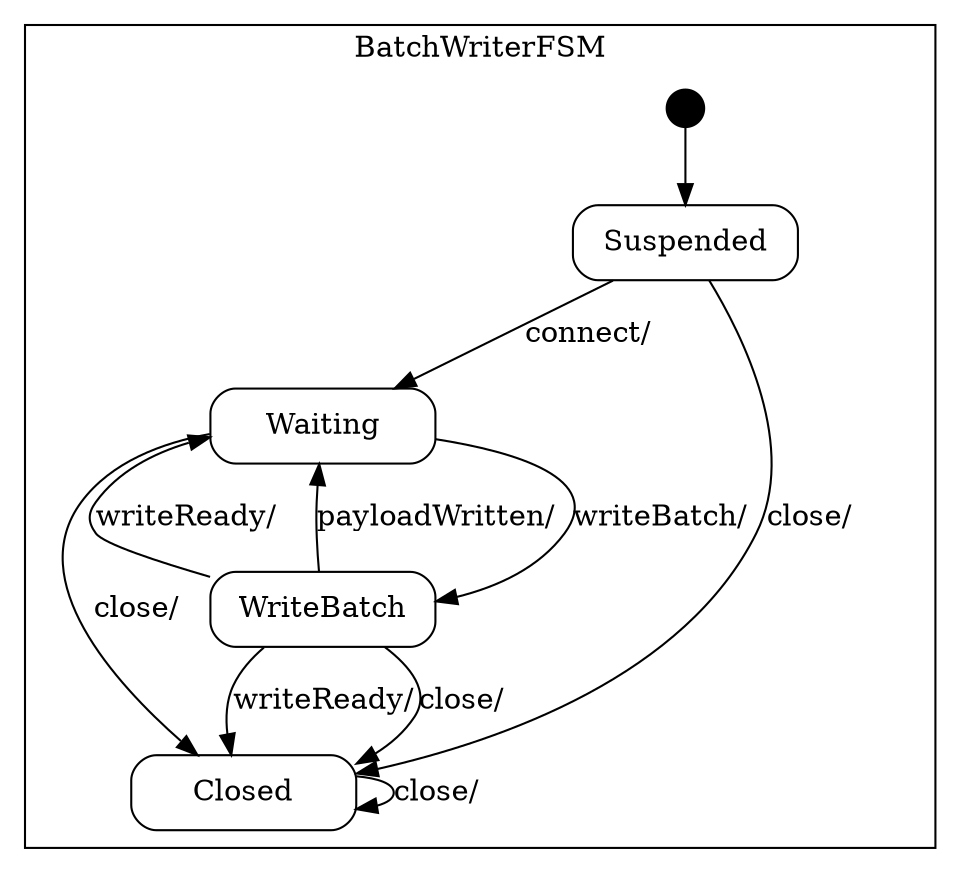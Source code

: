 digraph BatchWriter {

    node
        [shape=Mrecord width=1.5];

    subgraph cluster_BatchWriterFSM {

        label="BatchWriterFSM";

        //
        // States (Nodes)
        //

        "BatchWriterFSM::Suspended"
            [label="{Suspended}"];

        "BatchWriterFSM::Waiting"
            [label="{Waiting}"];

        "BatchWriterFSM::WriteBatch"
            [label="{WriteBatch}"];

        "BatchWriterFSM::Closed"
            [label="{Closed}"];

        "%start"
            [label="" shape=circle style=filled fillcolor=black width=0.25];

        //
        // Transitions (Edges)
        //

        "BatchWriterFSM::Suspended" -> "BatchWriterFSM::Waiting"
            [label="connect/\l"];

        "BatchWriterFSM::Suspended" -> "BatchWriterFSM::Closed"
            [label="close/\l"];

        "BatchWriterFSM::Waiting" -> "BatchWriterFSM::WriteBatch"
            [label="writeBatch/\l"];

        "BatchWriterFSM::Waiting" -> "BatchWriterFSM::Closed"
            [label="close/\l"];

        "BatchWriterFSM::WriteBatch" -> "BatchWriterFSM::Closed"
            [label="writeReady/\l"];

        "BatchWriterFSM::WriteBatch" -> "BatchWriterFSM::Waiting"
            [label="writeReady/\l"];

        "BatchWriterFSM::WriteBatch" -> "BatchWriterFSM::Waiting"
            [label="payloadWritten/\l"];

        "BatchWriterFSM::WriteBatch" -> "BatchWriterFSM::Closed"
            [label="close/\l"];

        "BatchWriterFSM::Closed" -> "BatchWriterFSM::Closed"
            [label="close/\l"];

        "%start" -> "BatchWriterFSM::Suspended"
    }

}
